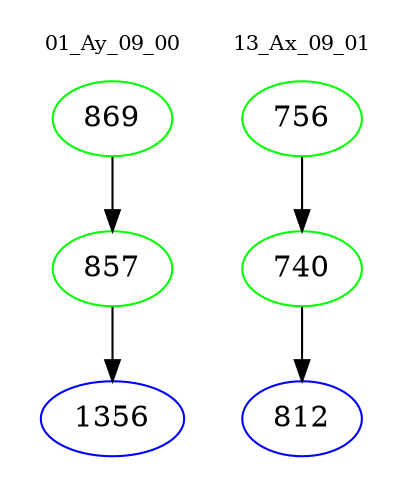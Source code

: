 digraph{
subgraph cluster_0 {
color = white
label = "01_Ay_09_00";
fontsize=10;
T0_869 [label="869", color="green"]
T0_869 -> T0_857 [color="black"]
T0_857 [label="857", color="green"]
T0_857 -> T0_1356 [color="black"]
T0_1356 [label="1356", color="blue"]
}
subgraph cluster_1 {
color = white
label = "13_Ax_09_01";
fontsize=10;
T1_756 [label="756", color="green"]
T1_756 -> T1_740 [color="black"]
T1_740 [label="740", color="green"]
T1_740 -> T1_812 [color="black"]
T1_812 [label="812", color="blue"]
}
}
